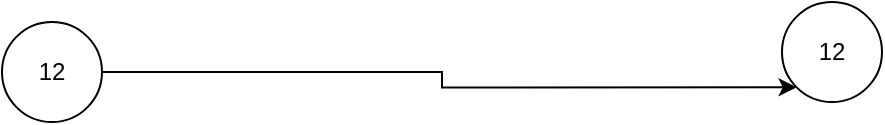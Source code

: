 <mxfile version="24.8.3">
  <diagram name="第 1 页" id="kNFLpsaKkNbtrD0OmaKf">
    <mxGraphModel dx="1744" dy="950" grid="1" gridSize="10" guides="1" tooltips="1" connect="1" arrows="1" fold="1" page="1" pageScale="1" pageWidth="827" pageHeight="1169" math="0" shadow="0">
      <root>
        <mxCell id="0" />
        <mxCell id="1" parent="0" />
        <mxCell id="nbpPOsccKZLwLQhQDW4x-4" style="edgeStyle=orthogonalEdgeStyle;rounded=0;orthogonalLoop=1;jettySize=auto;html=1;entryX=0;entryY=1;entryDx=0;entryDy=0;" edge="1" parent="1" source="nbpPOsccKZLwLQhQDW4x-2" target="nbpPOsccKZLwLQhQDW4x-3">
          <mxGeometry relative="1" as="geometry" />
        </mxCell>
        <mxCell id="nbpPOsccKZLwLQhQDW4x-2" value="12" style="ellipse;whiteSpace=wrap;html=1;aspect=fixed;" vertex="1" parent="1">
          <mxGeometry x="110" y="220" width="50" height="50" as="geometry" />
        </mxCell>
        <mxCell id="nbpPOsccKZLwLQhQDW4x-3" value="12" style="ellipse;whiteSpace=wrap;html=1;aspect=fixed;" vertex="1" parent="1">
          <mxGeometry x="500" y="210" width="50" height="50" as="geometry" />
        </mxCell>
      </root>
    </mxGraphModel>
  </diagram>
</mxfile>
